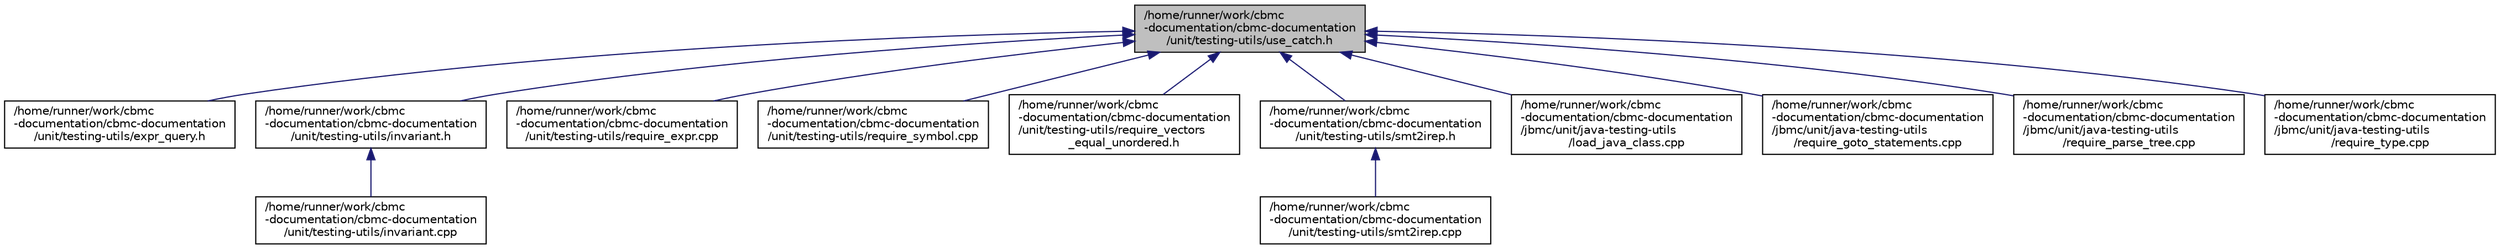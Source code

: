 digraph "/home/runner/work/cbmc-documentation/cbmc-documentation/unit/testing-utils/use_catch.h"
{
 // LATEX_PDF_SIZE
  bgcolor="transparent";
  edge [fontname="Helvetica",fontsize="10",labelfontname="Helvetica",labelfontsize="10"];
  node [fontname="Helvetica",fontsize="10",shape=record];
  Node1 [label="/home/runner/work/cbmc\l-documentation/cbmc-documentation\l/unit/testing-utils/use_catch.h",height=0.2,width=0.4,color="black", fillcolor="grey75", style="filled", fontcolor="black",tooltip=" "];
  Node1 -> Node2 [dir="back",color="midnightblue",fontsize="10",style="solid",fontname="Helvetica"];
  Node2 [label="/home/runner/work/cbmc\l-documentation/cbmc-documentation\l/unit/testing-utils/expr_query.h",height=0.2,width=0.4,color="black",URL="$expr__query_8h.html",tooltip=" "];
  Node1 -> Node3 [dir="back",color="midnightblue",fontsize="10",style="solid",fontname="Helvetica"];
  Node3 [label="/home/runner/work/cbmc\l-documentation/cbmc-documentation\l/unit/testing-utils/invariant.h",height=0.2,width=0.4,color="black",URL="$unit_2testing-utils_2invariant_8h.html",tooltip=" "];
  Node3 -> Node4 [dir="back",color="midnightblue",fontsize="10",style="solid",fontname="Helvetica"];
  Node4 [label="/home/runner/work/cbmc\l-documentation/cbmc-documentation\l/unit/testing-utils/invariant.cpp",height=0.2,width=0.4,color="black",URL="$unit_2testing-utils_2invariant_8cpp.html",tooltip=" "];
  Node1 -> Node5 [dir="back",color="midnightblue",fontsize="10",style="solid",fontname="Helvetica"];
  Node5 [label="/home/runner/work/cbmc\l-documentation/cbmc-documentation\l/unit/testing-utils/require_expr.cpp",height=0.2,width=0.4,color="black",URL="$require__expr_8cpp.html",tooltip=" "];
  Node1 -> Node6 [dir="back",color="midnightblue",fontsize="10",style="solid",fontname="Helvetica"];
  Node6 [label="/home/runner/work/cbmc\l-documentation/cbmc-documentation\l/unit/testing-utils/require_symbol.cpp",height=0.2,width=0.4,color="black",URL="$require__symbol_8cpp.html",tooltip=" "];
  Node1 -> Node7 [dir="back",color="midnightblue",fontsize="10",style="solid",fontname="Helvetica"];
  Node7 [label="/home/runner/work/cbmc\l-documentation/cbmc-documentation\l/unit/testing-utils/require_vectors\l_equal_unordered.h",height=0.2,width=0.4,color="black",URL="$require__vectors__equal__unordered_8h.html",tooltip=" "];
  Node1 -> Node8 [dir="back",color="midnightblue",fontsize="10",style="solid",fontname="Helvetica"];
  Node8 [label="/home/runner/work/cbmc\l-documentation/cbmc-documentation\l/unit/testing-utils/smt2irep.h",height=0.2,width=0.4,color="black",URL="$unit_2testing-utils_2smt2irep_8h.html",tooltip=" "];
  Node8 -> Node9 [dir="back",color="midnightblue",fontsize="10",style="solid",fontname="Helvetica"];
  Node9 [label="/home/runner/work/cbmc\l-documentation/cbmc-documentation\l/unit/testing-utils/smt2irep.cpp",height=0.2,width=0.4,color="black",URL="$unit_2testing-utils_2smt2irep_8cpp.html",tooltip=" "];
  Node1 -> Node10 [dir="back",color="midnightblue",fontsize="10",style="solid",fontname="Helvetica"];
  Node10 [label="/home/runner/work/cbmc\l-documentation/cbmc-documentation\l/jbmc/unit/java-testing-utils\l/load_java_class.cpp",height=0.2,width=0.4,color="black",URL="$load__java__class_8cpp.html",tooltip=" "];
  Node1 -> Node11 [dir="back",color="midnightblue",fontsize="10",style="solid",fontname="Helvetica"];
  Node11 [label="/home/runner/work/cbmc\l-documentation/cbmc-documentation\l/jbmc/unit/java-testing-utils\l/require_goto_statements.cpp",height=0.2,width=0.4,color="black",URL="$require__goto__statements_8cpp.html",tooltip=" "];
  Node1 -> Node12 [dir="back",color="midnightblue",fontsize="10",style="solid",fontname="Helvetica"];
  Node12 [label="/home/runner/work/cbmc\l-documentation/cbmc-documentation\l/jbmc/unit/java-testing-utils\l/require_parse_tree.cpp",height=0.2,width=0.4,color="black",URL="$require__parse__tree_8cpp.html",tooltip=" "];
  Node1 -> Node13 [dir="back",color="midnightblue",fontsize="10",style="solid",fontname="Helvetica"];
  Node13 [label="/home/runner/work/cbmc\l-documentation/cbmc-documentation\l/jbmc/unit/java-testing-utils\l/require_type.cpp",height=0.2,width=0.4,color="black",URL="$require__type_8cpp.html",tooltip=" "];
}
